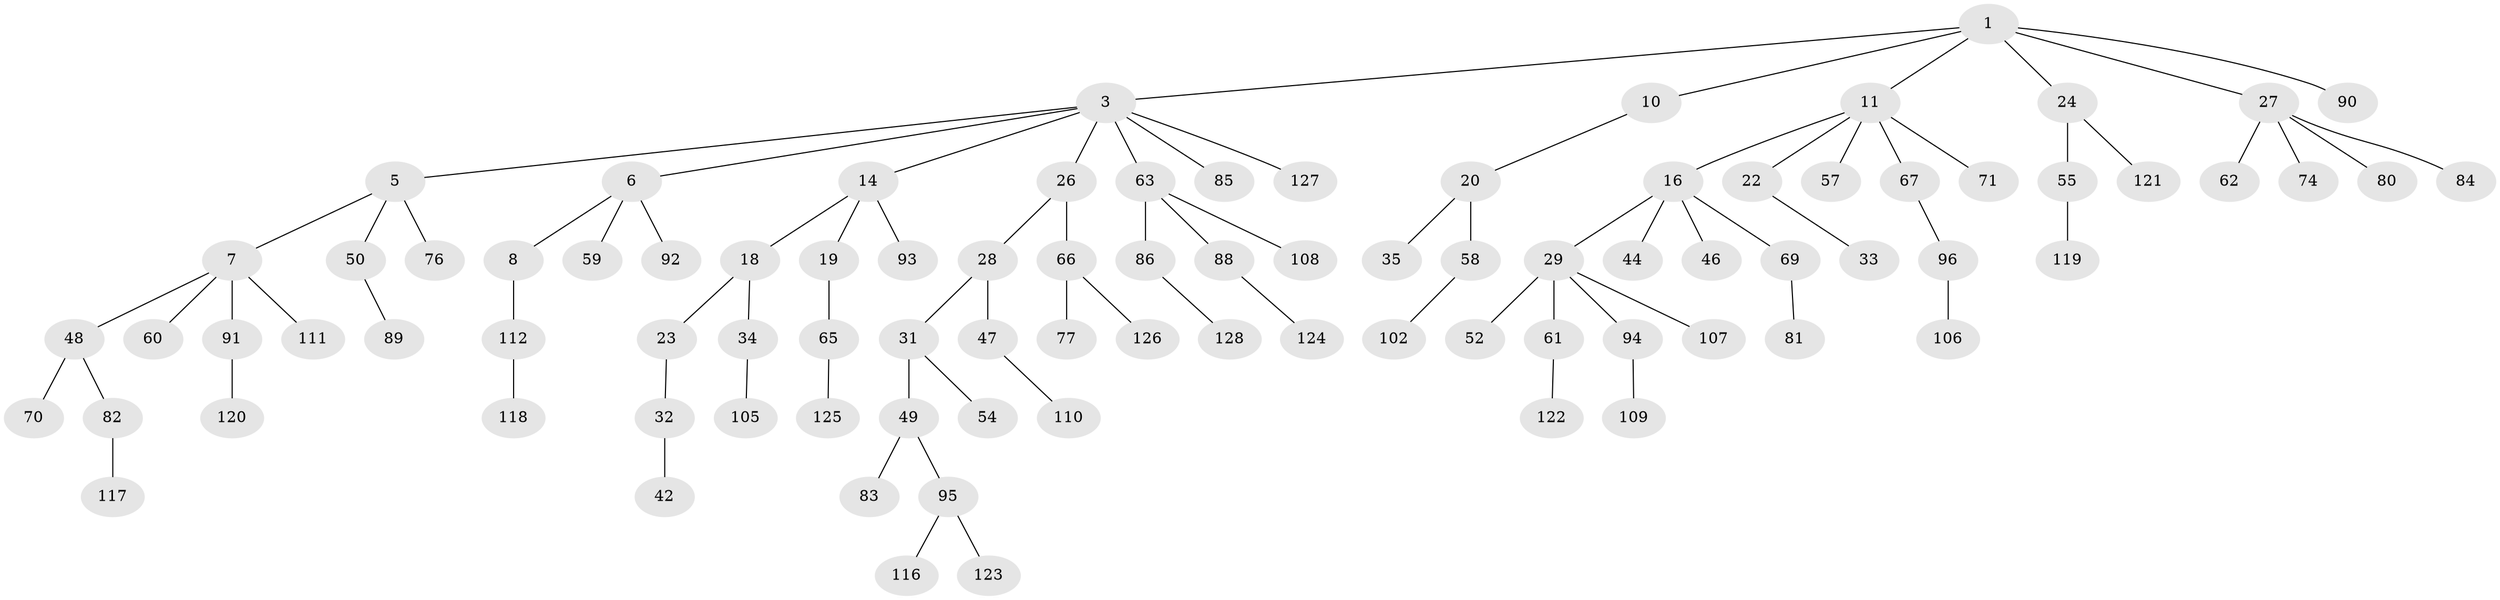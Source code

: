 // original degree distribution, {2: 0.25, 6: 0.015625, 4: 0.078125, 5: 0.0234375, 3: 0.1640625, 1: 0.46875}
// Generated by graph-tools (version 1.1) at 2025/19/03/04/25 18:19:07]
// undirected, 89 vertices, 88 edges
graph export_dot {
graph [start="1"]
  node [color=gray90,style=filled];
  1 [super="+2"];
  3 [super="+4"];
  5;
  6 [super="+12"];
  7 [super="+97+9+37"];
  8 [super="+21+17"];
  10 [super="+73"];
  11 [super="+13"];
  14 [super="+15"];
  16 [super="+38"];
  18;
  19 [super="+45"];
  20;
  22 [super="+30"];
  23;
  24 [super="+25"];
  26;
  27;
  28;
  29 [super="+51"];
  31 [super="+53"];
  32 [super="+36"];
  33 [super="+64"];
  34 [super="+40"];
  35;
  42;
  44;
  46 [super="+68"];
  47;
  48;
  49 [super="+56"];
  50;
  52;
  54;
  55;
  57;
  58;
  59;
  60;
  61 [super="+72"];
  62;
  63;
  65 [super="+79"];
  66;
  67;
  69;
  70 [super="+113"];
  71;
  74 [super="+87"];
  76;
  77;
  80;
  81 [super="+101+100"];
  82;
  83;
  84;
  85 [super="+103"];
  86;
  88;
  89 [super="+104"];
  90;
  91;
  92;
  93;
  94;
  95;
  96;
  102;
  105;
  106;
  107 [super="+114"];
  108;
  109;
  110;
  111;
  112;
  116;
  117;
  118;
  119;
  120;
  121;
  122;
  123;
  124;
  125;
  126;
  127;
  128;
  1 -- 11;
  1 -- 3;
  1 -- 90;
  1 -- 24;
  1 -- 10;
  1 -- 27;
  3 -- 5;
  3 -- 14;
  3 -- 85;
  3 -- 6;
  3 -- 26;
  3 -- 127;
  3 -- 63;
  5 -- 7;
  5 -- 50;
  5 -- 76;
  6 -- 8;
  6 -- 59;
  6 -- 92;
  7 -- 60;
  7 -- 111;
  7 -- 48;
  7 -- 91;
  8 -- 112;
  10 -- 20;
  11 -- 67;
  11 -- 71;
  11 -- 16;
  11 -- 57;
  11 -- 22;
  14 -- 18;
  14 -- 19;
  14 -- 93;
  16 -- 29;
  16 -- 46;
  16 -- 44;
  16 -- 69;
  18 -- 23;
  18 -- 34;
  19 -- 65;
  20 -- 35;
  20 -- 58;
  22 -- 33;
  23 -- 32;
  24 -- 55;
  24 -- 121;
  26 -- 28;
  26 -- 66;
  27 -- 62;
  27 -- 74;
  27 -- 80;
  27 -- 84;
  28 -- 31;
  28 -- 47;
  29 -- 52;
  29 -- 61;
  29 -- 107;
  29 -- 94;
  31 -- 49;
  31 -- 54;
  32 -- 42;
  34 -- 105;
  47 -- 110;
  48 -- 70;
  48 -- 82;
  49 -- 83;
  49 -- 95;
  50 -- 89;
  55 -- 119;
  58 -- 102;
  61 -- 122;
  63 -- 86;
  63 -- 88;
  63 -- 108;
  65 -- 125;
  66 -- 77;
  66 -- 126;
  67 -- 96;
  69 -- 81;
  82 -- 117;
  86 -- 128;
  88 -- 124;
  91 -- 120;
  94 -- 109;
  95 -- 116;
  95 -- 123;
  96 -- 106;
  112 -- 118;
}
